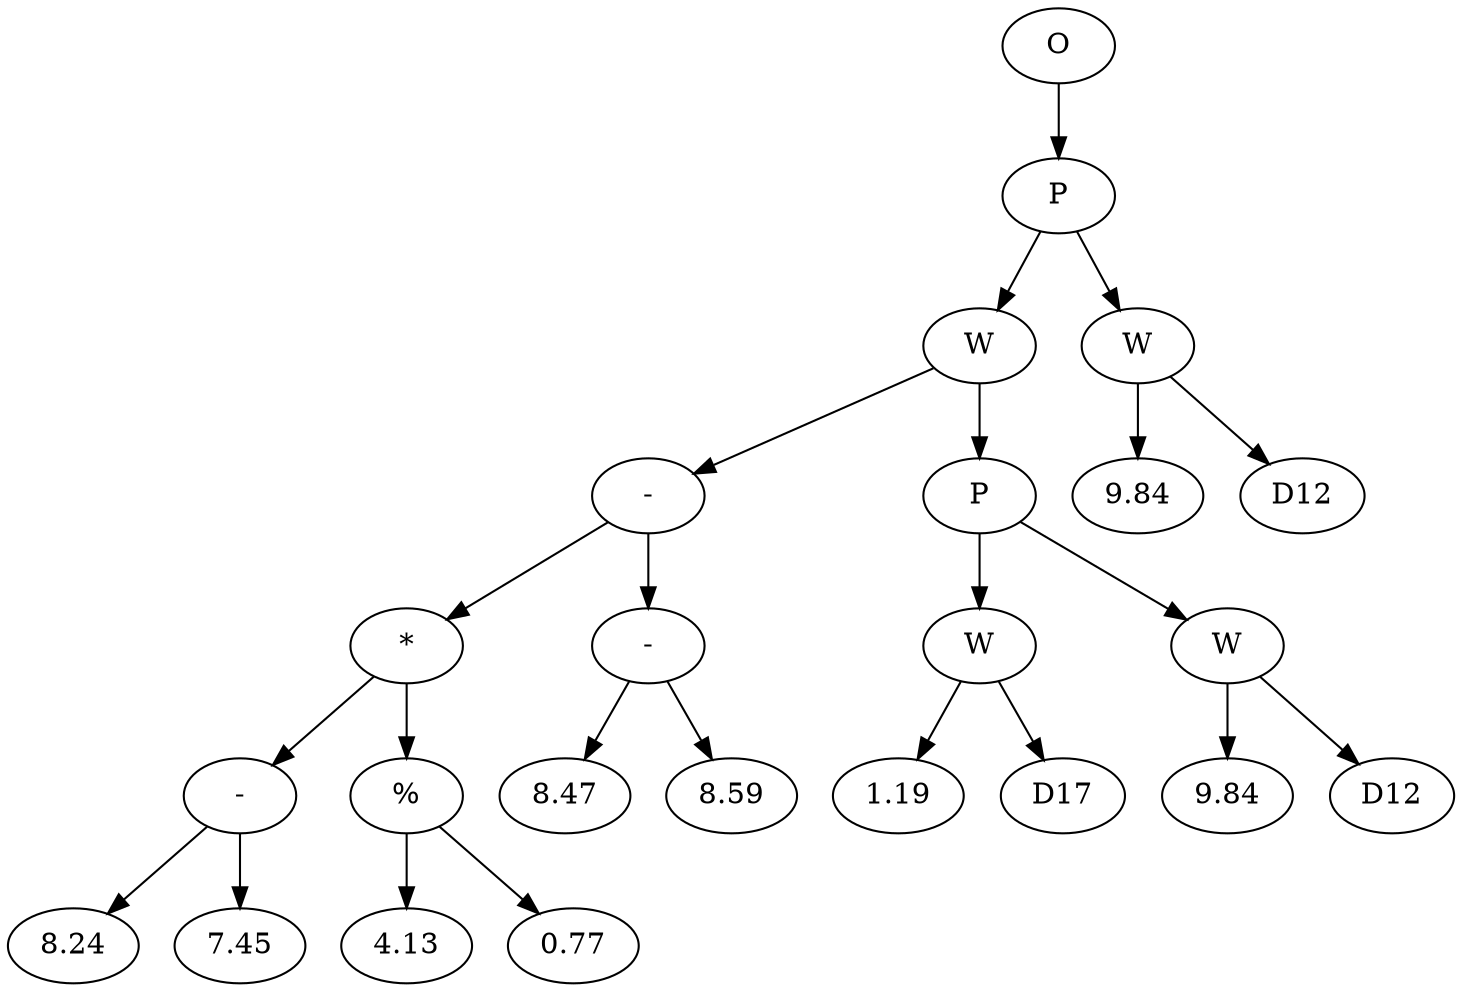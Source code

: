 // Tree
digraph {
	2813851 [label=O]
	2813852 [label=P]
	2813851 -> 2813852
	2813853 [label=W]
	2813852 -> 2813853
	2813854 [label="-"]
	2813853 -> 2813854
	2813855 [label="*"]
	2813854 -> 2813855
	2813856 [label="-"]
	2813855 -> 2813856
	2813857 [label=8.24]
	2813856 -> 2813857
	2813858 [label=7.45]
	2813856 -> 2813858
	2813859 [label="%"]
	2813855 -> 2813859
	2813860 [label=4.13]
	2813859 -> 2813860
	2813861 [label=0.77]
	2813859 -> 2813861
	2813862 [label="-"]
	2813854 -> 2813862
	2813863 [label=8.47]
	2813862 -> 2813863
	2813864 [label=8.59]
	2813862 -> 2813864
	2813865 [label=P]
	2813853 -> 2813865
	2813866 [label=W]
	2813865 -> 2813866
	2813867 [label=1.19]
	2813866 -> 2813867
	2813868 [label=D17]
	2813866 -> 2813868
	2813869 [label=W]
	2813865 -> 2813869
	2813870 [label=9.84]
	2813869 -> 2813870
	2813871 [label=D12]
	2813869 -> 2813871
	2813872 [label=W]
	2813852 -> 2813872
	2813873 [label=9.84]
	2813872 -> 2813873
	2813874 [label=D12]
	2813872 -> 2813874
}
